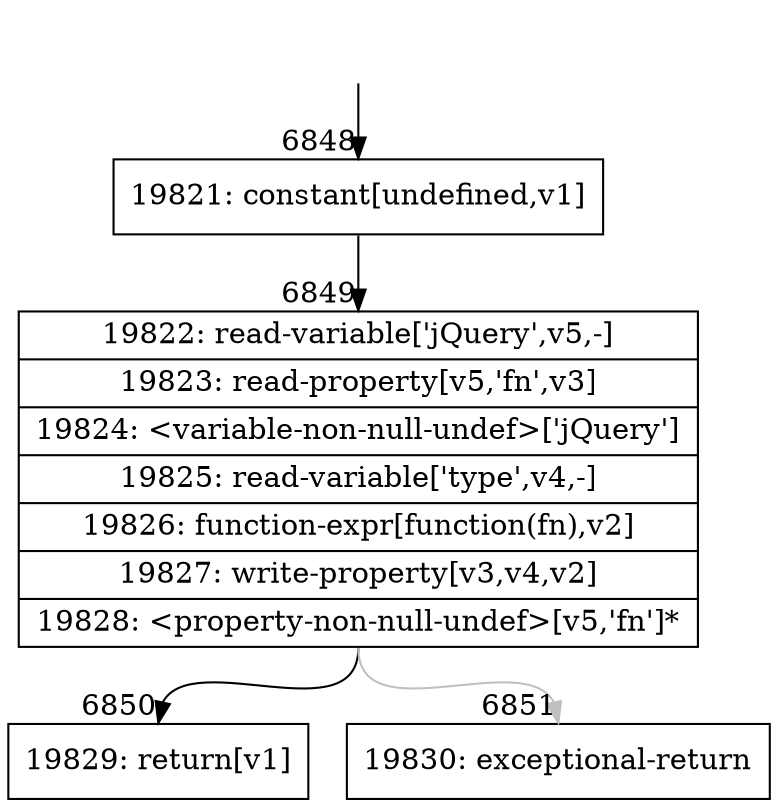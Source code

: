 digraph {
rankdir="TD"
BB_entry450[shape=none,label=""];
BB_entry450 -> BB6848 [tailport=s, headport=n, headlabel="    6848"]
BB6848 [shape=record label="{19821: constant[undefined,v1]}" ] 
BB6848 -> BB6849 [tailport=s, headport=n, headlabel="      6849"]
BB6849 [shape=record label="{19822: read-variable['jQuery',v5,-]|19823: read-property[v5,'fn',v3]|19824: \<variable-non-null-undef\>['jQuery']|19825: read-variable['type',v4,-]|19826: function-expr[function(fn),v2]|19827: write-property[v3,v4,v2]|19828: \<property-non-null-undef\>[v5,'fn']*}" ] 
BB6849 -> BB6850 [tailport=s, headport=n, headlabel="      6850"]
BB6849 -> BB6851 [tailport=s, headport=n, color=gray, headlabel="      6851"]
BB6850 [shape=record label="{19829: return[v1]}" ] 
BB6851 [shape=record label="{19830: exceptional-return}" ] 
}

